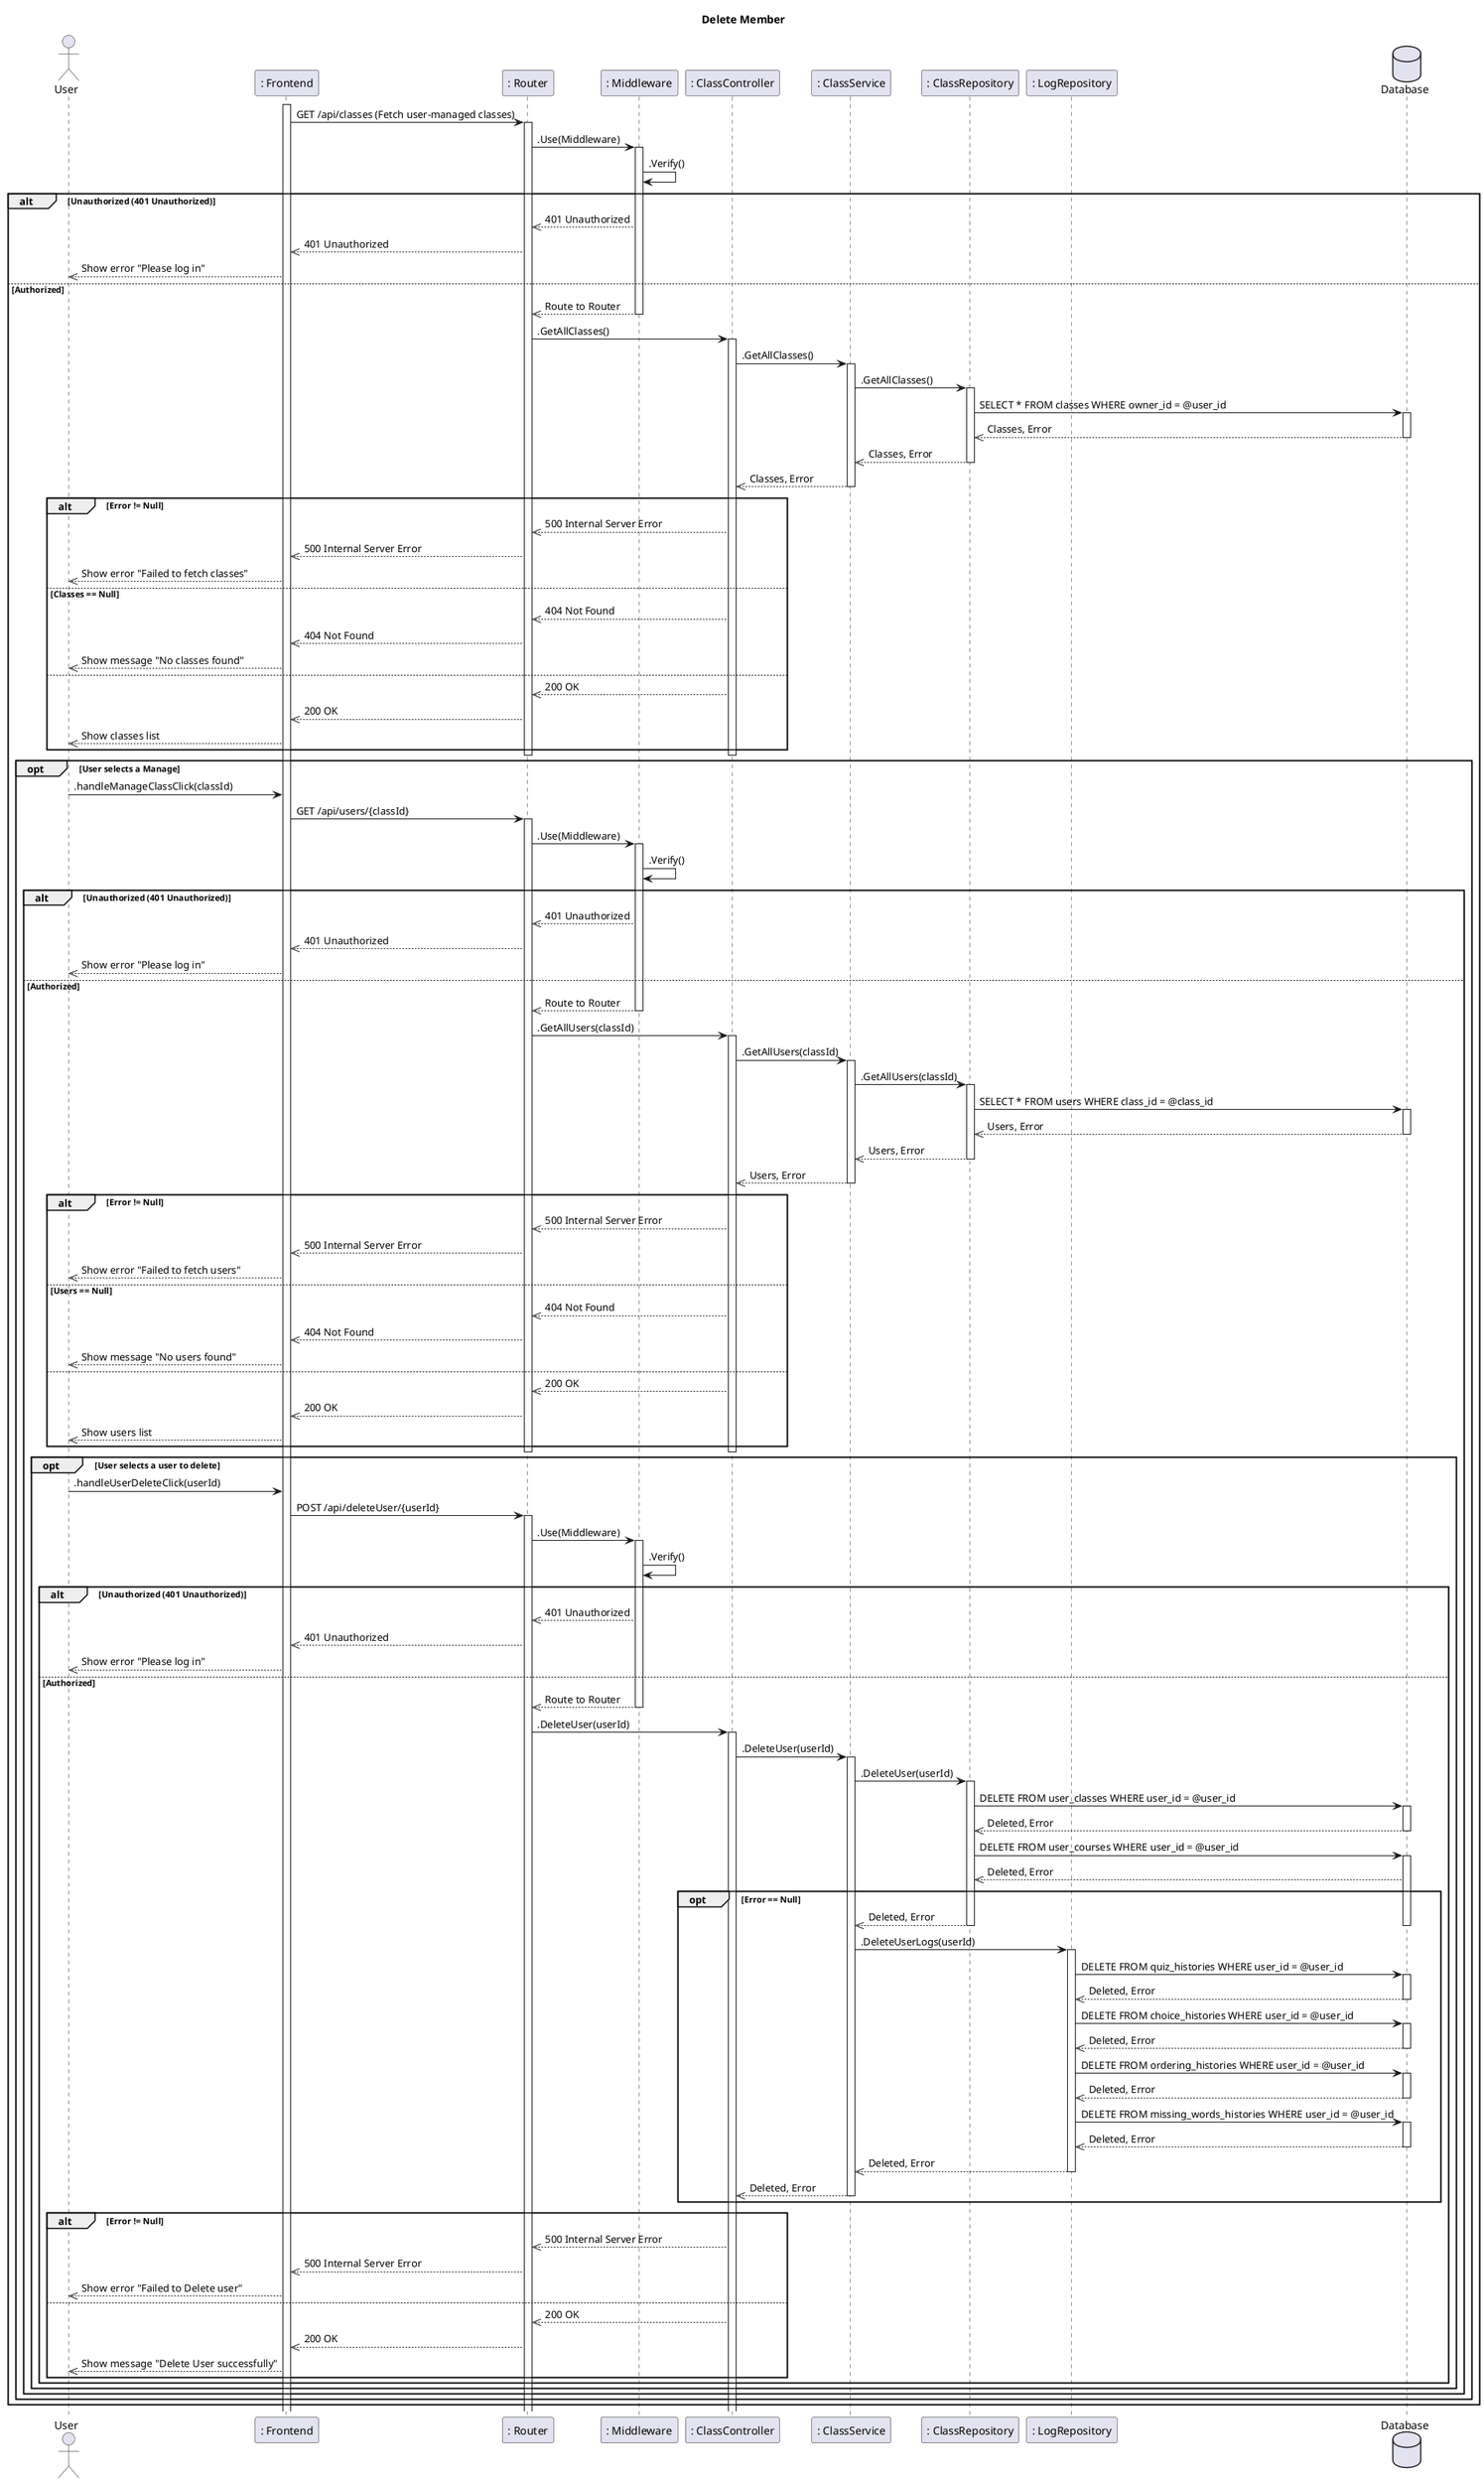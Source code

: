 @startuml
title Delete Member

actor User
participant ": Frontend" as Frontend
participant ": Router" as Router
participant ": Middleware" as Middleware

participant ": ClassController" as ClassController
participant ": ClassService" as ClassService
participant ": ClassRepository" as ClassRepository

participant ": LogRepository" as LogRepository

database Database

activate Frontend

Frontend -> Router: GET /api/classes (Fetch user-managed classes)
activate Router

Router -> Middleware: .Use(Middleware)
activate Middleware
Middleware -> Middleware : .Verify()
alt Unauthorized (401 Unauthorized)
  Middleware -->> Router: 401 Unauthorized
  Router -->> Frontend: 401 Unauthorized
  Frontend -->> User: Show error "Please log in"
else Authorized
  Middleware -->> Router: Route to Router
  deactivate Middleware
  Router -> ClassController: .GetAllClasses()
  activate ClassController
  ClassController -> ClassService: .GetAllClasses()
  activate ClassService
  ClassService -> ClassRepository: .GetAllClasses()
  activate ClassRepository
  ClassRepository -> Database: SELECT * FROM classes WHERE owner_id = @user_id
  activate Database
  Database -->> ClassRepository : Classes, Error
  deactivate Database
  ClassRepository -->> ClassService : Classes, Error
  deactivate ClassRepository
  ClassService -->> ClassController : Classes, Error
  deactivate ClassService
  alt Error != Null
    ClassController -->> Router : 500 Internal Server Error
    Router -->> Frontend : 500 Internal Server Error
    Frontend -->> User : Show error "Failed to fetch classes"
  else Classes == Null
    ClassController -->> Router : 404 Not Found
    Router -->> Frontend : 404 Not Found
    Frontend -->> User : Show message "No classes found"
  else
    ClassController -->> Router : 200 OK
    Router -->> Frontend : 200 OK
    Frontend -->> User : Show classes list
  end
  deactivate ClassController
  deactivate Router

  opt User selects a Manage
    User -> Frontend: .handleManageClassClick(classId)
    Frontend -> Router: GET /api/users/{classId}
    activate Router

    Router -> Middleware: .Use(Middleware)
    activate Middleware
    Middleware -> Middleware : .Verify()
    alt Unauthorized (401 Unauthorized)
      Middleware -->> Router: 401 Unauthorized
      Router -->> Frontend: 401 Unauthorized
      Frontend -->> User: Show error "Please log in"
    else Authorized
      Middleware -->> Router: Route to Router
      deactivate Middleware
      Router -> ClassController: .GetAllUsers(classId)
      activate ClassController
      ClassController -> ClassService: .GetAllUsers(classId)
      activate ClassService
      ClassService -> ClassRepository: .GetAllUsers(classId)
      activate ClassRepository
      ClassRepository -> Database: SELECT * FROM users WHERE class_id = @class_id
      activate Database
      Database -->> ClassRepository : Users, Error
      deactivate Database
      ClassRepository -->> ClassService : Users, Error
      deactivate ClassRepository
      ClassService -->> ClassController : Users, Error
      deactivate ClassService
      alt Error != Null
        ClassController -->> Router : 500 Internal Server Error
        Router -->> Frontend : 500 Internal Server Error
        Frontend -->> User : Show error "Failed to fetch users"
      else Users == Null
        ClassController -->> Router : 404 Not Found
        Router -->> Frontend : 404 Not Found
        Frontend -->> User : Show message "No users found"
      else
        ClassController -->> Router : 200 OK
        Router -->> Frontend : 200 OK
        Frontend -->> User : Show users list
      end
      deactivate ClassController
      deactivate Router

      opt User selects a user to delete
        User -> Frontend: .handleUserDeleteClick(userId)
        Frontend -> Router: POST /api/deleteUser/{userId}
        activate Router

        Router -> Middleware: .Use(Middleware)
        activate Middleware
        Middleware -> Middleware : .Verify()
        alt Unauthorized (401 Unauthorized)
          Middleware -->> Router: 401 Unauthorized
          Router -->> Frontend: 401 Unauthorized
          Frontend -->> User: Show error "Please log in"
        else Authorized
          Middleware -->> Router: Route to Router
          deactivate Middleware
          Router -> ClassController: .DeleteUser(userId)
          activate ClassController
          ClassController -> ClassService: .DeleteUser(userId)
          activate ClassService
          ClassService -> ClassRepository: .DeleteUser(userId)
          activate ClassRepository
          ClassRepository -> Database: DELETE FROM user_classes WHERE user_id = @user_id
          activate Database
          Database -->> ClassRepository : Deleted, Error
          deactivate Database
          ClassRepository -> Database: DELETE FROM user_courses WHERE user_id = @user_id
          activate Database
          Database -->> ClassRepository : Deleted, Error

          opt Error == Null
            ClassRepository -->> ClassService : Deleted, Error
            deactivate Database
            deactivate ClassRepository

            ClassService -> LogRepository: .DeleteUserLogs(userId)
            activate LogRepository
            LogRepository -> Database: DELETE FROM quiz_histories WHERE user_id = @user_id
            activate Database
            Database -->> LogRepository : Deleted, Error
            deactivate Database
            LogRepository -> Database: DELETE FROM choice_histories WHERE user_id = @user_id
            activate Database
            Database -->> LogRepository : Deleted, Error
            deactivate Database
            LogRepository -> Database: DELETE FROM ordering_histories WHERE user_id = @user_id
            activate Database
            Database -->> LogRepository : Deleted, Error
            deactivate Database
            LogRepository -> Database: DELETE FROM missing_words_histories WHERE user_id = @user_id
            activate Database
            Database -->> LogRepository : Deleted, Error
            deactivate Database
            LogRepository -->> ClassService : Deleted, Error
            deactivate LogRepository
            ClassService -->> ClassController : Deleted, Error
            deactivate ClassService
          end

          alt Error != Null
            ClassController -->> Router: 500 Internal Server Error
            Router -->> Frontend: 500 Internal Server Error
            Frontend -->> User: Show error "Failed to Delete user"
          else
            ClassController -->> Router: 200 OK
            Router -->> Frontend: 200 OK
            Frontend -->> User: Show message "Delete User successfully"
          end
        end
      end
    end
  end
end
@enduml
